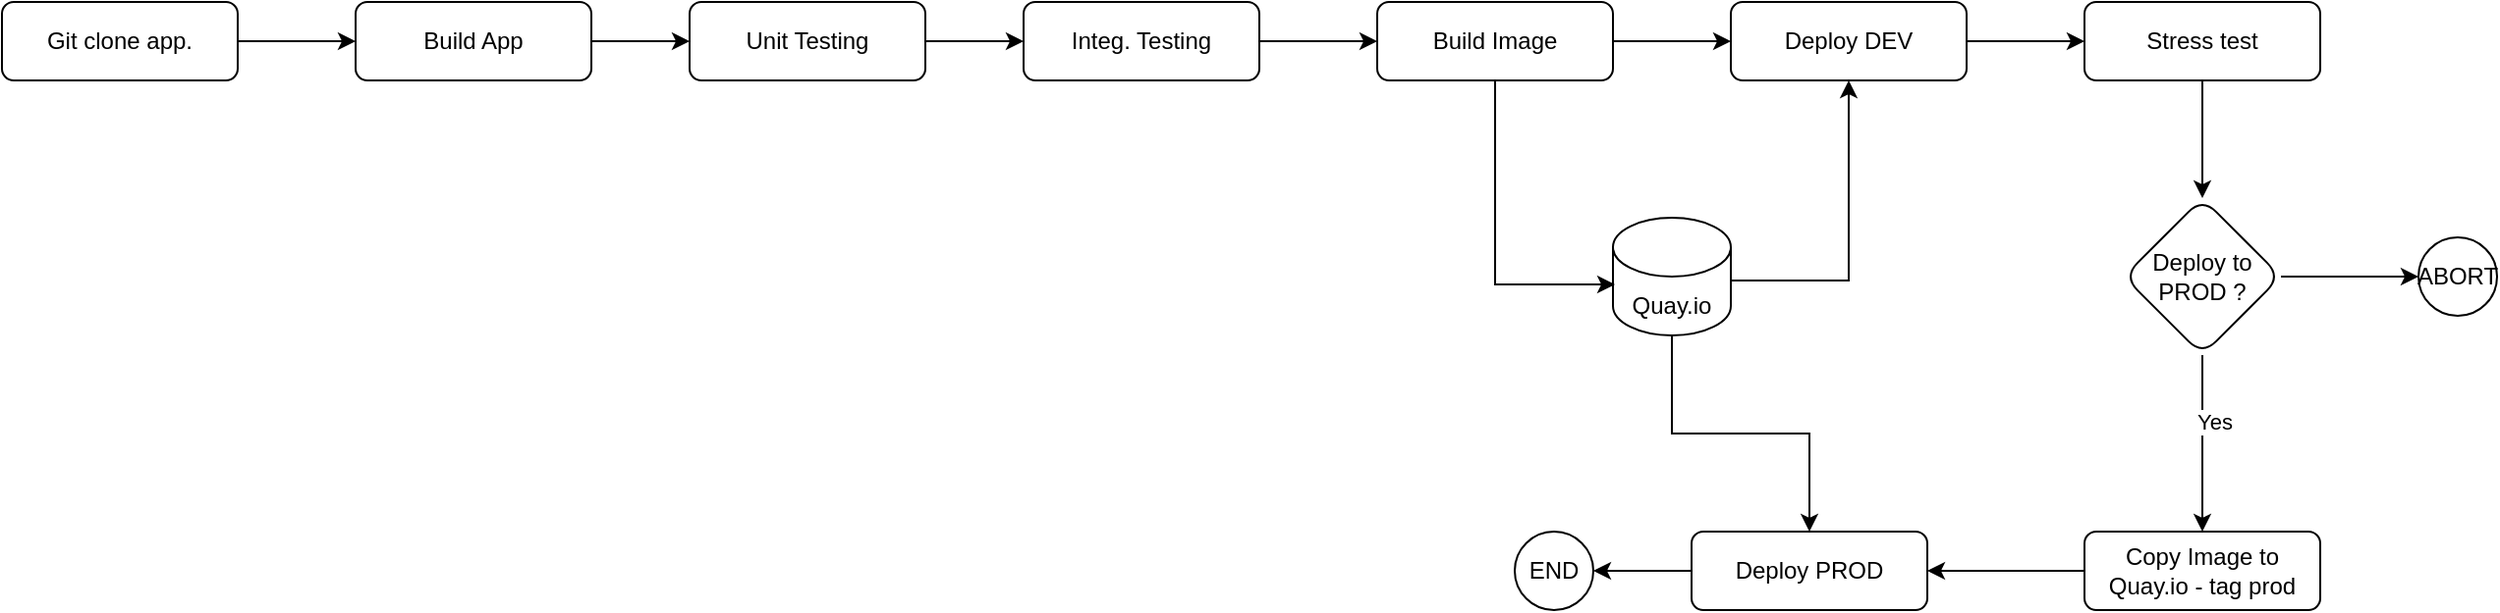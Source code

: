 <mxfile version="13.6.2" type="github">
  <diagram id="C5RBs43oDa-KdzZeNtuy" name="Page-1">
    <mxGraphModel dx="868" dy="433" grid="1" gridSize="10" guides="1" tooltips="1" connect="1" arrows="1" fold="1" page="1" pageScale="1" pageWidth="827" pageHeight="1169" math="0" shadow="0">
      <root>
        <mxCell id="WIyWlLk6GJQsqaUBKTNV-0" />
        <mxCell id="WIyWlLk6GJQsqaUBKTNV-1" parent="WIyWlLk6GJQsqaUBKTNV-0" />
        <mxCell id="VG8H5l9zrlFiSpU1UalX-8" value="" style="edgeStyle=orthogonalEdgeStyle;rounded=0;orthogonalLoop=1;jettySize=auto;html=1;" edge="1" parent="WIyWlLk6GJQsqaUBKTNV-1" source="WIyWlLk6GJQsqaUBKTNV-3" target="WIyWlLk6GJQsqaUBKTNV-7">
          <mxGeometry relative="1" as="geometry" />
        </mxCell>
        <mxCell id="WIyWlLk6GJQsqaUBKTNV-3" value="Git clone app." style="rounded=1;whiteSpace=wrap;html=1;fontSize=12;glass=0;strokeWidth=1;shadow=0;" parent="WIyWlLk6GJQsqaUBKTNV-1" vertex="1">
          <mxGeometry x="30" y="70" width="120" height="40" as="geometry" />
        </mxCell>
        <mxCell id="VG8H5l9zrlFiSpU1UalX-7" value="" style="edgeStyle=orthogonalEdgeStyle;rounded=0;orthogonalLoop=1;jettySize=auto;html=1;" edge="1" parent="WIyWlLk6GJQsqaUBKTNV-1" source="WIyWlLk6GJQsqaUBKTNV-7" target="WIyWlLk6GJQsqaUBKTNV-12">
          <mxGeometry relative="1" as="geometry" />
        </mxCell>
        <mxCell id="WIyWlLk6GJQsqaUBKTNV-7" value="Build App" style="rounded=1;whiteSpace=wrap;html=1;fontSize=12;glass=0;strokeWidth=1;shadow=0;" parent="WIyWlLk6GJQsqaUBKTNV-1" vertex="1">
          <mxGeometry x="210" y="70" width="120" height="40" as="geometry" />
        </mxCell>
        <mxCell id="VG8H5l9zrlFiSpU1UalX-6" value="" style="edgeStyle=orthogonalEdgeStyle;rounded=0;orthogonalLoop=1;jettySize=auto;html=1;" edge="1" parent="WIyWlLk6GJQsqaUBKTNV-1" source="WIyWlLk6GJQsqaUBKTNV-12" target="VG8H5l9zrlFiSpU1UalX-5">
          <mxGeometry relative="1" as="geometry" />
        </mxCell>
        <mxCell id="WIyWlLk6GJQsqaUBKTNV-12" value="Unit Testing" style="rounded=1;whiteSpace=wrap;html=1;fontSize=12;glass=0;strokeWidth=1;shadow=0;" parent="WIyWlLk6GJQsqaUBKTNV-1" vertex="1">
          <mxGeometry x="380" y="70" width="120" height="40" as="geometry" />
        </mxCell>
        <mxCell id="VG8H5l9zrlFiSpU1UalX-17" value="" style="edgeStyle=orthogonalEdgeStyle;rounded=0;orthogonalLoop=1;jettySize=auto;html=1;entryX=0.5;entryY=1;entryDx=0;entryDy=0;exitX=0.983;exitY=0.533;exitDx=0;exitDy=0;exitPerimeter=0;" edge="1" parent="WIyWlLk6GJQsqaUBKTNV-1" source="VG8H5l9zrlFiSpU1UalX-4" target="VG8H5l9zrlFiSpU1UalX-15">
          <mxGeometry relative="1" as="geometry">
            <mxPoint x="960" y="220" as="targetPoint" />
          </mxGeometry>
        </mxCell>
        <mxCell id="VG8H5l9zrlFiSpU1UalX-32" value="" style="edgeStyle=orthogonalEdgeStyle;rounded=0;orthogonalLoop=1;jettySize=auto;html=1;" edge="1" parent="WIyWlLk6GJQsqaUBKTNV-1" source="VG8H5l9zrlFiSpU1UalX-4" target="VG8H5l9zrlFiSpU1UalX-30">
          <mxGeometry relative="1" as="geometry" />
        </mxCell>
        <mxCell id="VG8H5l9zrlFiSpU1UalX-4" value="&lt;br&gt;&lt;br&gt;Quay.io" style="shape=cylinder2;whiteSpace=wrap;html=1;boundedLbl=1;backgroundOutline=1;size=15;" vertex="1" parent="WIyWlLk6GJQsqaUBKTNV-1">
          <mxGeometry x="850" y="180" width="60" height="60" as="geometry" />
        </mxCell>
        <mxCell id="VG8H5l9zrlFiSpU1UalX-12" value="" style="edgeStyle=orthogonalEdgeStyle;rounded=0;orthogonalLoop=1;jettySize=auto;html=1;" edge="1" parent="WIyWlLk6GJQsqaUBKTNV-1" source="VG8H5l9zrlFiSpU1UalX-5" target="VG8H5l9zrlFiSpU1UalX-11">
          <mxGeometry relative="1" as="geometry" />
        </mxCell>
        <mxCell id="VG8H5l9zrlFiSpU1UalX-5" value="Integ. Testing" style="rounded=1;whiteSpace=wrap;html=1;fontSize=12;glass=0;strokeWidth=1;shadow=0;" vertex="1" parent="WIyWlLk6GJQsqaUBKTNV-1">
          <mxGeometry x="550" y="70" width="120" height="40" as="geometry" />
        </mxCell>
        <mxCell id="VG8H5l9zrlFiSpU1UalX-14" value="" style="edgeStyle=orthogonalEdgeStyle;rounded=0;orthogonalLoop=1;jettySize=auto;html=1;entryX=0.017;entryY=0.567;entryDx=0;entryDy=0;entryPerimeter=0;" edge="1" parent="WIyWlLk6GJQsqaUBKTNV-1" source="VG8H5l9zrlFiSpU1UalX-11" target="VG8H5l9zrlFiSpU1UalX-4">
          <mxGeometry relative="1" as="geometry" />
        </mxCell>
        <mxCell id="VG8H5l9zrlFiSpU1UalX-18" value="" style="edgeStyle=orthogonalEdgeStyle;rounded=0;orthogonalLoop=1;jettySize=auto;html=1;" edge="1" parent="WIyWlLk6GJQsqaUBKTNV-1" source="VG8H5l9zrlFiSpU1UalX-11" target="VG8H5l9zrlFiSpU1UalX-15">
          <mxGeometry relative="1" as="geometry" />
        </mxCell>
        <mxCell id="VG8H5l9zrlFiSpU1UalX-11" value="Build Image" style="rounded=1;whiteSpace=wrap;html=1;fontSize=12;glass=0;strokeWidth=1;shadow=0;" vertex="1" parent="WIyWlLk6GJQsqaUBKTNV-1">
          <mxGeometry x="730" y="70" width="120" height="40" as="geometry" />
        </mxCell>
        <mxCell id="VG8H5l9zrlFiSpU1UalX-20" value="" style="edgeStyle=orthogonalEdgeStyle;rounded=0;orthogonalLoop=1;jettySize=auto;html=1;" edge="1" parent="WIyWlLk6GJQsqaUBKTNV-1" source="VG8H5l9zrlFiSpU1UalX-15" target="VG8H5l9zrlFiSpU1UalX-19">
          <mxGeometry relative="1" as="geometry" />
        </mxCell>
        <mxCell id="VG8H5l9zrlFiSpU1UalX-15" value="Deploy DEV" style="rounded=1;whiteSpace=wrap;html=1;fontSize=12;glass=0;strokeWidth=1;shadow=0;" vertex="1" parent="WIyWlLk6GJQsqaUBKTNV-1">
          <mxGeometry x="910" y="70" width="120" height="40" as="geometry" />
        </mxCell>
        <mxCell id="VG8H5l9zrlFiSpU1UalX-22" value="" style="edgeStyle=orthogonalEdgeStyle;rounded=0;orthogonalLoop=1;jettySize=auto;html=1;" edge="1" parent="WIyWlLk6GJQsqaUBKTNV-1" source="VG8H5l9zrlFiSpU1UalX-19" target="VG8H5l9zrlFiSpU1UalX-21">
          <mxGeometry relative="1" as="geometry" />
        </mxCell>
        <mxCell id="VG8H5l9zrlFiSpU1UalX-19" value="Stress test" style="rounded=1;whiteSpace=wrap;html=1;fontSize=12;glass=0;strokeWidth=1;shadow=0;" vertex="1" parent="WIyWlLk6GJQsqaUBKTNV-1">
          <mxGeometry x="1090" y="70" width="120" height="40" as="geometry" />
        </mxCell>
        <mxCell id="VG8H5l9zrlFiSpU1UalX-24" value="" style="edgeStyle=orthogonalEdgeStyle;rounded=0;orthogonalLoop=1;jettySize=auto;html=1;" edge="1" parent="WIyWlLk6GJQsqaUBKTNV-1" source="VG8H5l9zrlFiSpU1UalX-21" target="VG8H5l9zrlFiSpU1UalX-23">
          <mxGeometry relative="1" as="geometry" />
        </mxCell>
        <mxCell id="VG8H5l9zrlFiSpU1UalX-25" value="Yes" style="edgeLabel;html=1;align=center;verticalAlign=middle;resizable=0;points=[];" vertex="1" connectable="0" parent="VG8H5l9zrlFiSpU1UalX-24">
          <mxGeometry x="-0.244" y="6" relative="1" as="geometry">
            <mxPoint as="offset" />
          </mxGeometry>
        </mxCell>
        <mxCell id="VG8H5l9zrlFiSpU1UalX-29" value="" style="edgeStyle=orthogonalEdgeStyle;rounded=0;orthogonalLoop=1;jettySize=auto;html=1;" edge="1" parent="WIyWlLk6GJQsqaUBKTNV-1" source="VG8H5l9zrlFiSpU1UalX-21" target="VG8H5l9zrlFiSpU1UalX-28">
          <mxGeometry relative="1" as="geometry" />
        </mxCell>
        <mxCell id="VG8H5l9zrlFiSpU1UalX-21" value="Deploy to PROD ?" style="rhombus;whiteSpace=wrap;html=1;rounded=1;shadow=0;strokeWidth=1;glass=0;" vertex="1" parent="WIyWlLk6GJQsqaUBKTNV-1">
          <mxGeometry x="1110" y="170" width="80" height="80" as="geometry" />
        </mxCell>
        <mxCell id="VG8H5l9zrlFiSpU1UalX-31" value="" style="edgeStyle=orthogonalEdgeStyle;rounded=0;orthogonalLoop=1;jettySize=auto;html=1;" edge="1" parent="WIyWlLk6GJQsqaUBKTNV-1" source="VG8H5l9zrlFiSpU1UalX-23" target="VG8H5l9zrlFiSpU1UalX-30">
          <mxGeometry relative="1" as="geometry" />
        </mxCell>
        <mxCell id="VG8H5l9zrlFiSpU1UalX-23" value="Copy Image to Quay.io - tag prod" style="whiteSpace=wrap;html=1;rounded=1;shadow=0;strokeWidth=1;glass=0;" vertex="1" parent="WIyWlLk6GJQsqaUBKTNV-1">
          <mxGeometry x="1090" y="340" width="120" height="40" as="geometry" />
        </mxCell>
        <mxCell id="VG8H5l9zrlFiSpU1UalX-28" value="ABORT" style="ellipse;whiteSpace=wrap;html=1;aspect=fixed;" vertex="1" parent="WIyWlLk6GJQsqaUBKTNV-1">
          <mxGeometry x="1260" y="190" width="40" height="40" as="geometry" />
        </mxCell>
        <mxCell id="VG8H5l9zrlFiSpU1UalX-34" value="" style="edgeStyle=orthogonalEdgeStyle;rounded=0;orthogonalLoop=1;jettySize=auto;html=1;" edge="1" parent="WIyWlLk6GJQsqaUBKTNV-1" source="VG8H5l9zrlFiSpU1UalX-30" target="VG8H5l9zrlFiSpU1UalX-33">
          <mxGeometry relative="1" as="geometry" />
        </mxCell>
        <mxCell id="VG8H5l9zrlFiSpU1UalX-30" value="Deploy PROD" style="whiteSpace=wrap;html=1;rounded=1;shadow=0;strokeWidth=1;glass=0;" vertex="1" parent="WIyWlLk6GJQsqaUBKTNV-1">
          <mxGeometry x="890" y="340" width="120" height="40" as="geometry" />
        </mxCell>
        <mxCell id="VG8H5l9zrlFiSpU1UalX-33" value="END" style="ellipse;whiteSpace=wrap;html=1;aspect=fixed;" vertex="1" parent="WIyWlLk6GJQsqaUBKTNV-1">
          <mxGeometry x="800" y="340" width="40" height="40" as="geometry" />
        </mxCell>
      </root>
    </mxGraphModel>
  </diagram>
</mxfile>
